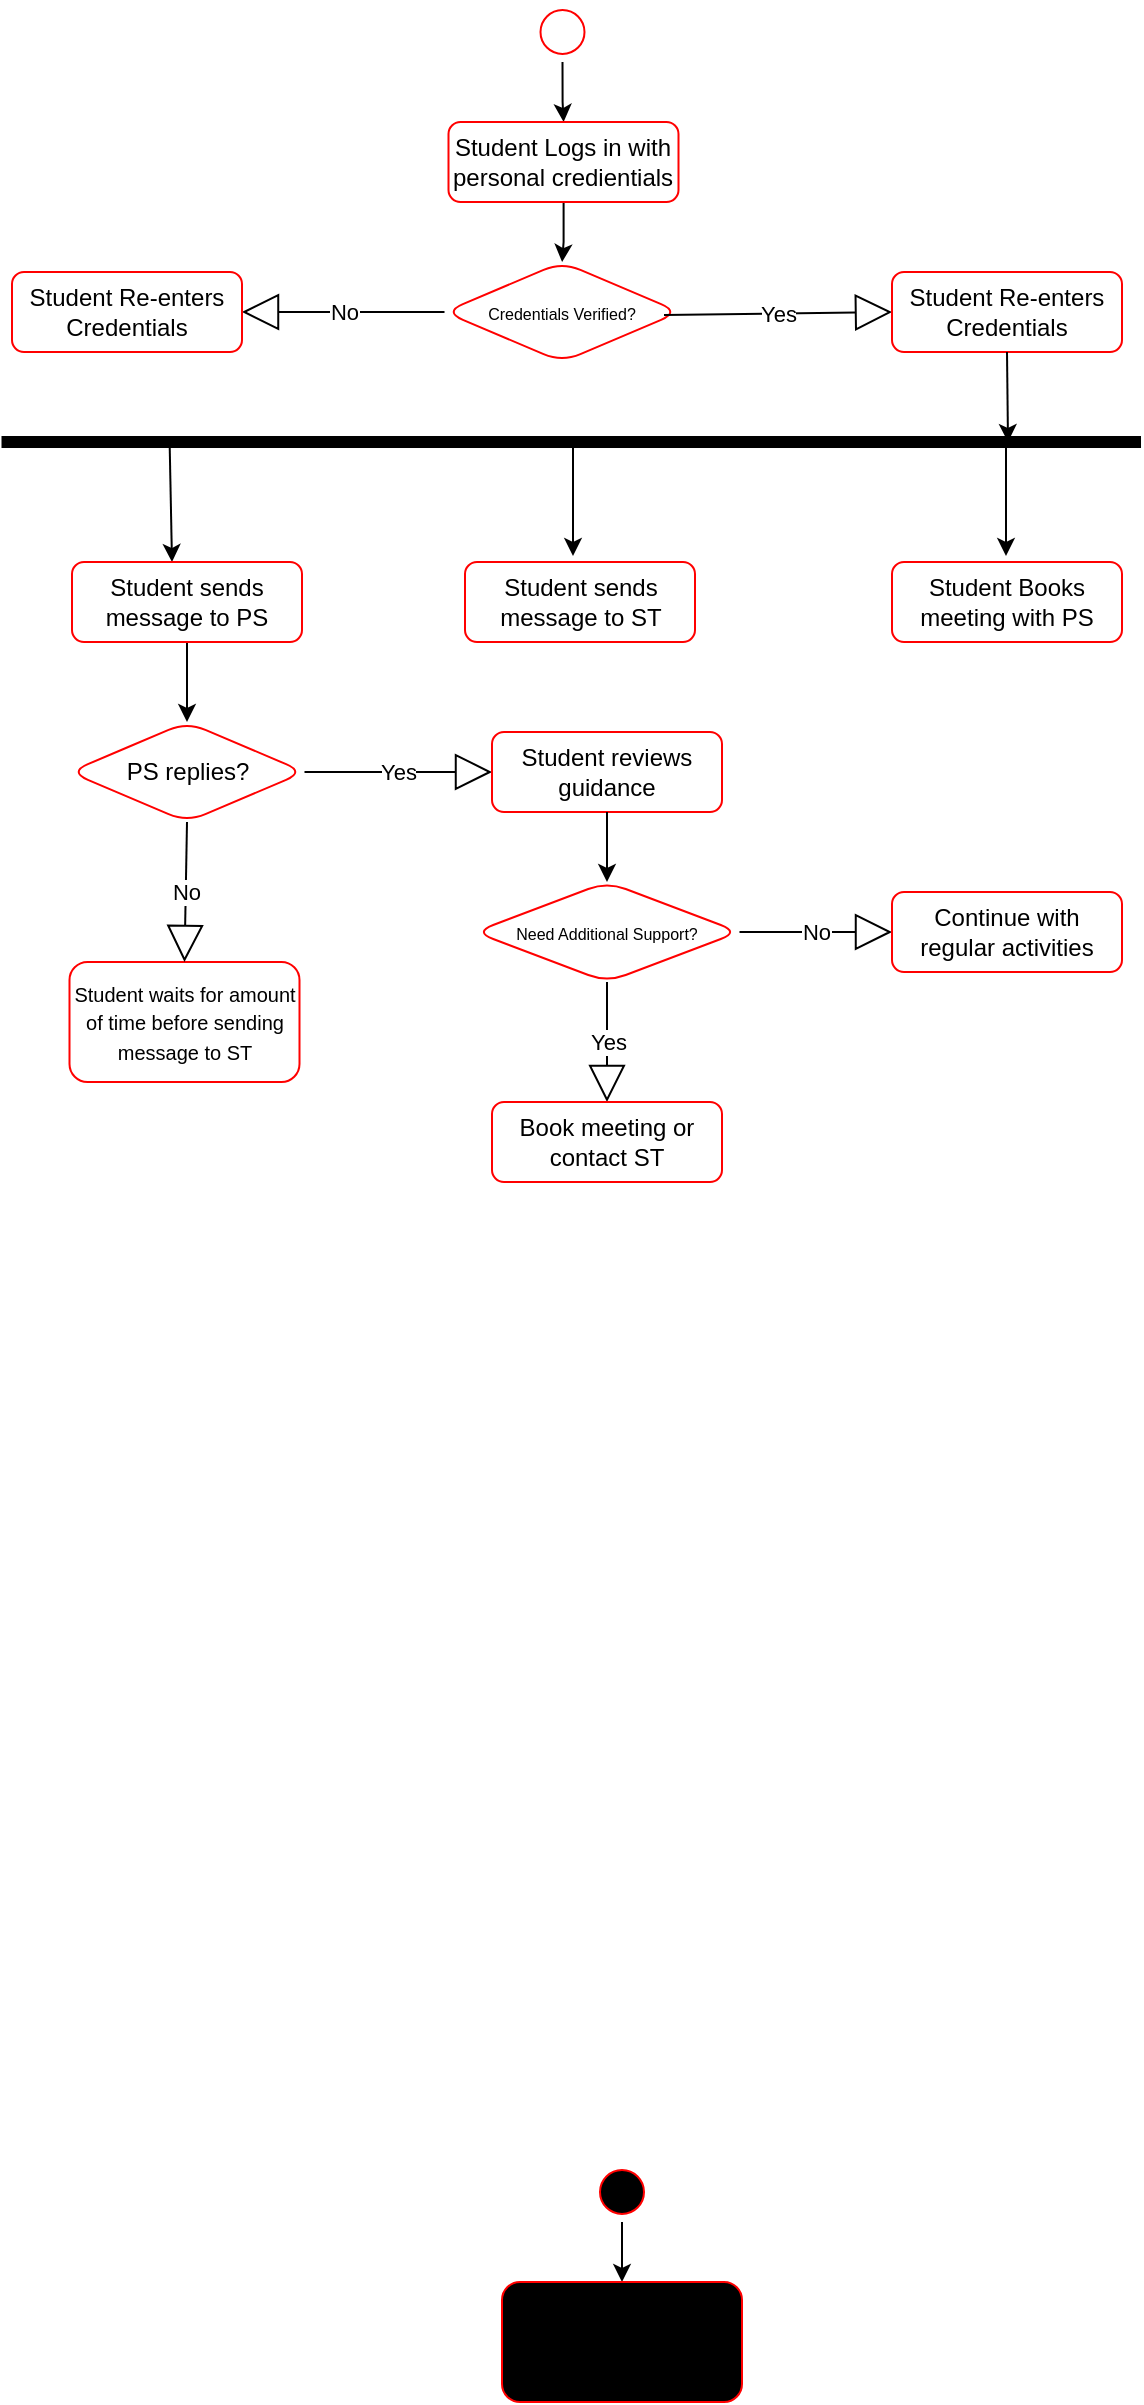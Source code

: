 <mxfile version="24.8.6">
  <diagram name="Page-1" id="Zv39QfKeAGgpEDCP1mTJ">
    <mxGraphModel dx="1194" dy="1635" grid="1" gridSize="10" guides="1" tooltips="1" connect="1" arrows="1" fold="1" page="1" pageScale="1" pageWidth="850" pageHeight="1100" math="0" shadow="0">
      <root>
        <mxCell id="0" />
        <mxCell id="1" parent="0" />
        <mxCell id="OgLMr1-iJ8K-j_Pl5qPv-12" value="" style="edgeStyle=orthogonalEdgeStyle;rounded=0;orthogonalLoop=1;jettySize=auto;html=1;" edge="1" parent="1" source="OgLMr1-iJ8K-j_Pl5qPv-8" target="OgLMr1-iJ8K-j_Pl5qPv-11">
          <mxGeometry relative="1" as="geometry" />
        </mxCell>
        <mxCell id="OgLMr1-iJ8K-j_Pl5qPv-6" value="" style="edgeStyle=orthogonalEdgeStyle;rounded=0;orthogonalLoop=1;jettySize=auto;html=1;" edge="1" parent="1" source="OgLMr1-iJ8K-j_Pl5qPv-1" target="OgLMr1-iJ8K-j_Pl5qPv-5">
          <mxGeometry relative="1" as="geometry" />
        </mxCell>
        <mxCell id="OgLMr1-iJ8K-j_Pl5qPv-8" value="" style="ellipse;html=1;shape=startState;fillColor=#FFFFFF;strokeColor=#ff0000;" vertex="1" parent="1">
          <mxGeometry x="380.25" y="-1050" width="30" height="30" as="geometry" />
        </mxCell>
        <mxCell id="OgLMr1-iJ8K-j_Pl5qPv-1" value="" style="ellipse;html=1;shape=startState;fillColor=#000000;strokeColor=#ff0000;" vertex="1" parent="1">
          <mxGeometry x="410" y="30" width="30" height="30" as="geometry" />
        </mxCell>
        <mxCell id="OgLMr1-iJ8K-j_Pl5qPv-14" value="" style="edgeStyle=orthogonalEdgeStyle;rounded=0;orthogonalLoop=1;jettySize=auto;html=1;" edge="1" parent="1" source="OgLMr1-iJ8K-j_Pl5qPv-11" target="OgLMr1-iJ8K-j_Pl5qPv-13">
          <mxGeometry relative="1" as="geometry" />
        </mxCell>
        <mxCell id="OgLMr1-iJ8K-j_Pl5qPv-5" value="frqewafragqrefa" style="rounded=1;whiteSpace=wrap;html=1;fillColor=#000000;strokeColor=#ff0000;" vertex="1" parent="1">
          <mxGeometry x="365" y="90" width="120" height="60" as="geometry" />
        </mxCell>
        <mxCell id="OgLMr1-iJ8K-j_Pl5qPv-11" value="Student Logs in with personal credientials" style="rounded=1;whiteSpace=wrap;html=1;fillColor=#FFFFFF;strokeColor=#ff0000;" vertex="1" parent="1">
          <mxGeometry x="338.25" y="-990" width="115" height="40" as="geometry" />
        </mxCell>
        <mxCell id="OgLMr1-iJ8K-j_Pl5qPv-13" value="&lt;font style=&quot;font-size: 8px;&quot;&gt;Credentials Verified?&lt;/font&gt;" style="rhombus;whiteSpace=wrap;html=1;fillColor=#FFFFFF;strokeColor=#ff0000;rounded=1;" vertex="1" parent="1">
          <mxGeometry x="336.25" y="-920" width="117.5" height="50" as="geometry" />
        </mxCell>
        <mxCell id="OgLMr1-iJ8K-j_Pl5qPv-17" value="No" style="endArrow=block;endSize=16;endFill=0;html=1;rounded=0;entryX=1;entryY=0.5;entryDx=0;entryDy=0;exitX=0;exitY=0.5;exitDx=0;exitDy=0;" edge="1" parent="1" source="OgLMr1-iJ8K-j_Pl5qPv-13" target="OgLMr1-iJ8K-j_Pl5qPv-18">
          <mxGeometry width="160" relative="1" as="geometry">
            <mxPoint x="340" y="-860" as="sourcePoint" />
            <mxPoint x="470" y="-850" as="targetPoint" />
          </mxGeometry>
        </mxCell>
        <mxCell id="OgLMr1-iJ8K-j_Pl5qPv-18" value="Student Re-enters Credentials" style="rounded=1;whiteSpace=wrap;html=1;fillColor=#FFFFFF;strokeColor=#ff0000;" vertex="1" parent="1">
          <mxGeometry x="120" y="-915" width="115" height="40" as="geometry" />
        </mxCell>
        <mxCell id="OgLMr1-iJ8K-j_Pl5qPv-19" value="Yes" style="endArrow=block;endSize=16;endFill=0;html=1;rounded=0;entryX=0;entryY=0.5;entryDx=0;entryDy=0;exitX=0.934;exitY=0.53;exitDx=0;exitDy=0;exitPerimeter=0;" edge="1" parent="1" source="OgLMr1-iJ8K-j_Pl5qPv-13" target="OgLMr1-iJ8K-j_Pl5qPv-20">
          <mxGeometry width="160" relative="1" as="geometry">
            <mxPoint x="551" y="-895.5" as="sourcePoint" />
            <mxPoint x="450" y="-895.5" as="targetPoint" />
          </mxGeometry>
        </mxCell>
        <mxCell id="OgLMr1-iJ8K-j_Pl5qPv-20" value="Student Re-enters Credentials" style="rounded=1;whiteSpace=wrap;html=1;fillColor=#FFFFFF;strokeColor=#ff0000;" vertex="1" parent="1">
          <mxGeometry x="560" y="-915" width="115" height="40" as="geometry" />
        </mxCell>
        <mxCell id="OgLMr1-iJ8K-j_Pl5qPv-35" value="" style="html=1;points=[];perimeter=orthogonalPerimeter;fillColor=strokeColor;rotation=90;" vertex="1" parent="1">
          <mxGeometry x="397.13" y="-1114.37" width="5" height="568.75" as="geometry" />
        </mxCell>
        <mxCell id="OgLMr1-iJ8K-j_Pl5qPv-37" value="" style="endArrow=classic;html=1;rounded=0;exitX=0.5;exitY=1;exitDx=0;exitDy=0;" edge="1" parent="1" source="OgLMr1-iJ8K-j_Pl5qPv-20">
          <mxGeometry width="50" height="50" relative="1" as="geometry">
            <mxPoint x="520" y="-730" as="sourcePoint" />
            <mxPoint x="618" y="-830" as="targetPoint" />
          </mxGeometry>
        </mxCell>
        <mxCell id="OgLMr1-iJ8K-j_Pl5qPv-38" value="" style="endArrow=classic;html=1;rounded=0;exitX=1;exitY=0.853;exitDx=0;exitDy=0;exitPerimeter=0;" edge="1" parent="1" source="OgLMr1-iJ8K-j_Pl5qPv-35">
          <mxGeometry width="50" height="50" relative="1" as="geometry">
            <mxPoint x="320" y="-730" as="sourcePoint" />
            <mxPoint x="200" y="-770" as="targetPoint" />
          </mxGeometry>
        </mxCell>
        <mxCell id="OgLMr1-iJ8K-j_Pl5qPv-39" value="" style="endArrow=classic;html=1;rounded=0;exitX=1;exitY=0.853;exitDx=0;exitDy=0;exitPerimeter=0;" edge="1" parent="1">
          <mxGeometry width="50" height="50" relative="1" as="geometry">
            <mxPoint x="400.5" y="-830" as="sourcePoint" />
            <mxPoint x="400.5" y="-773" as="targetPoint" />
          </mxGeometry>
        </mxCell>
        <mxCell id="OgLMr1-iJ8K-j_Pl5qPv-40" value="" style="endArrow=classic;html=1;rounded=0;exitX=1;exitY=0.853;exitDx=0;exitDy=0;exitPerimeter=0;" edge="1" parent="1">
          <mxGeometry width="50" height="50" relative="1" as="geometry">
            <mxPoint x="617" y="-830" as="sourcePoint" />
            <mxPoint x="617" y="-773" as="targetPoint" />
          </mxGeometry>
        </mxCell>
        <mxCell id="OgLMr1-iJ8K-j_Pl5qPv-41" value="Student Books meeting with PS" style="rounded=1;whiteSpace=wrap;html=1;fillColor=#FFFFFF;strokeColor=#ff0000;" vertex="1" parent="1">
          <mxGeometry x="560" y="-770" width="115" height="40" as="geometry" />
        </mxCell>
        <mxCell id="OgLMr1-iJ8K-j_Pl5qPv-42" value="Student sends message to ST" style="rounded=1;whiteSpace=wrap;html=1;fillColor=#FFFFFF;strokeColor=#ff0000;" vertex="1" parent="1">
          <mxGeometry x="346.5" y="-770" width="115" height="40" as="geometry" />
        </mxCell>
        <mxCell id="OgLMr1-iJ8K-j_Pl5qPv-46" value="" style="edgeStyle=orthogonalEdgeStyle;rounded=0;orthogonalLoop=1;jettySize=auto;html=1;entryX=0.5;entryY=0;entryDx=0;entryDy=0;" edge="1" parent="1" source="OgLMr1-iJ8K-j_Pl5qPv-43" target="OgLMr1-iJ8K-j_Pl5qPv-47">
          <mxGeometry relative="1" as="geometry">
            <mxPoint x="207.5" y="-650" as="targetPoint" />
          </mxGeometry>
        </mxCell>
        <mxCell id="OgLMr1-iJ8K-j_Pl5qPv-43" value="Student sends message to PS" style="rounded=1;whiteSpace=wrap;html=1;fillColor=#FFFFFF;strokeColor=#ff0000;" vertex="1" parent="1">
          <mxGeometry x="150" y="-770" width="115" height="40" as="geometry" />
        </mxCell>
        <mxCell id="OgLMr1-iJ8K-j_Pl5qPv-47" value="&lt;font style=&quot;font-size: 12px;&quot;&gt;PS replies?&lt;/font&gt;" style="rhombus;whiteSpace=wrap;html=1;fillColor=#FFFFFF;strokeColor=#ff0000;rounded=1;" vertex="1" parent="1">
          <mxGeometry x="148.75" y="-690" width="117.5" height="50" as="geometry" />
        </mxCell>
        <mxCell id="OgLMr1-iJ8K-j_Pl5qPv-50" value="&lt;font style=&quot;font-size: 10px;&quot;&gt;Student waits for amount of time before sending message to ST&lt;/font&gt;" style="rounded=1;whiteSpace=wrap;html=1;fillColor=#FFFFFF;strokeColor=#ff0000;" vertex="1" parent="1">
          <mxGeometry x="148.75" y="-570" width="115" height="60" as="geometry" />
        </mxCell>
        <mxCell id="OgLMr1-iJ8K-j_Pl5qPv-54" value="No" style="endArrow=block;endSize=16;endFill=0;html=1;rounded=0;exitX=0.5;exitY=1;exitDx=0;exitDy=0;entryX=0.5;entryY=0;entryDx=0;entryDy=0;" edge="1" parent="1" source="OgLMr1-iJ8K-j_Pl5qPv-47" target="OgLMr1-iJ8K-j_Pl5qPv-50">
          <mxGeometry width="160" relative="1" as="geometry">
            <mxPoint x="336.25" y="-648" as="sourcePoint" />
            <mxPoint x="450" y="-650" as="targetPoint" />
          </mxGeometry>
        </mxCell>
        <mxCell id="OgLMr1-iJ8K-j_Pl5qPv-55" value="Yes" style="endArrow=block;endSize=16;endFill=0;html=1;rounded=0;exitX=1;exitY=0.5;exitDx=0;exitDy=0;entryX=0;entryY=0.5;entryDx=0;entryDy=0;" edge="1" parent="1" source="OgLMr1-iJ8K-j_Pl5qPv-47" target="OgLMr1-iJ8K-j_Pl5qPv-57">
          <mxGeometry width="160" relative="1" as="geometry">
            <mxPoint x="348.5" y="-660" as="sourcePoint" />
            <mxPoint x="320" y="-665" as="targetPoint" />
          </mxGeometry>
        </mxCell>
        <mxCell id="OgLMr1-iJ8K-j_Pl5qPv-57" value="Student reviews guidance" style="rounded=1;whiteSpace=wrap;html=1;fillColor=#FFFFFF;strokeColor=#ff0000;" vertex="1" parent="1">
          <mxGeometry x="360" y="-685" width="115" height="40" as="geometry" />
        </mxCell>
        <mxCell id="OgLMr1-iJ8K-j_Pl5qPv-59" value="&lt;span style=&quot;font-size: 8px;&quot;&gt;Need Additional Support?&lt;/span&gt;" style="rhombus;whiteSpace=wrap;html=1;fillColor=#FFFFFF;strokeColor=#ff0000;rounded=1;" vertex="1" parent="1">
          <mxGeometry x="351.25" y="-610" width="132.5" height="50" as="geometry" />
        </mxCell>
        <mxCell id="OgLMr1-iJ8K-j_Pl5qPv-60" value="" style="edgeStyle=orthogonalEdgeStyle;rounded=0;orthogonalLoop=1;jettySize=auto;html=1;exitX=0.5;exitY=1;exitDx=0;exitDy=0;entryX=0.5;entryY=0;entryDx=0;entryDy=0;" edge="1" parent="1" source="OgLMr1-iJ8K-j_Pl5qPv-57" target="OgLMr1-iJ8K-j_Pl5qPv-59">
          <mxGeometry relative="1" as="geometry">
            <mxPoint x="520" y="-620" as="sourcePoint" />
            <mxPoint x="520" y="-580" as="targetPoint" />
          </mxGeometry>
        </mxCell>
        <mxCell id="OgLMr1-iJ8K-j_Pl5qPv-61" value="No" style="endArrow=block;endSize=16;endFill=0;html=1;rounded=0;exitX=1;exitY=0.5;exitDx=0;exitDy=0;entryX=0;entryY=0.5;entryDx=0;entryDy=0;" edge="1" parent="1" source="OgLMr1-iJ8K-j_Pl5qPv-59" target="OgLMr1-iJ8K-j_Pl5qPv-63">
          <mxGeometry width="160" relative="1" as="geometry">
            <mxPoint x="490" y="-585.5" as="sourcePoint" />
            <mxPoint x="580" y="-585" as="targetPoint" />
          </mxGeometry>
        </mxCell>
        <mxCell id="OgLMr1-iJ8K-j_Pl5qPv-63" value="Continue with regular activities" style="rounded=1;whiteSpace=wrap;html=1;fillColor=#FFFFFF;strokeColor=#ff0000;" vertex="1" parent="1">
          <mxGeometry x="560" y="-605" width="115" height="40" as="geometry" />
        </mxCell>
        <mxCell id="OgLMr1-iJ8K-j_Pl5qPv-64" value="Yes" style="endArrow=block;endSize=16;endFill=0;html=1;rounded=0;exitX=0.5;exitY=1;exitDx=0;exitDy=0;entryX=0.5;entryY=0;entryDx=0;entryDy=0;" edge="1" parent="1" source="OgLMr1-iJ8K-j_Pl5qPv-59" target="OgLMr1-iJ8K-j_Pl5qPv-65">
          <mxGeometry width="160" relative="1" as="geometry">
            <mxPoint x="412.25" y="-545.62" as="sourcePoint" />
            <mxPoint x="418" y="-490" as="targetPoint" />
          </mxGeometry>
        </mxCell>
        <mxCell id="OgLMr1-iJ8K-j_Pl5qPv-65" value="Book meeting or contact ST" style="rounded=1;whiteSpace=wrap;html=1;fillColor=#FFFFFF;strokeColor=#ff0000;" vertex="1" parent="1">
          <mxGeometry x="360" y="-500" width="115" height="40" as="geometry" />
        </mxCell>
      </root>
    </mxGraphModel>
  </diagram>
</mxfile>
